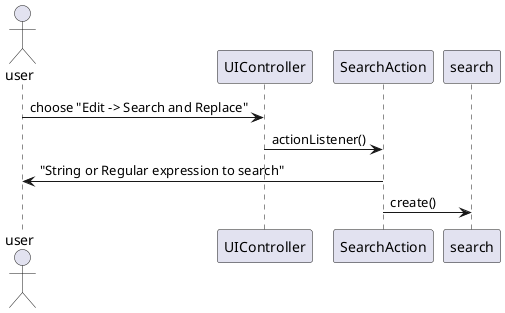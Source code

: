 @startuml doc-files/core07_01_search_text.png
actor user
 participant "UIController" as UI
 participant "SearchAction" as sa
 participant search

user -> UI: choose "Edit -> Search and Replace"
UI -> sa: actionListener()
sa -> user: "String or Regular expression to search"
sa-> search: create()
 @enduml
 *
 */
